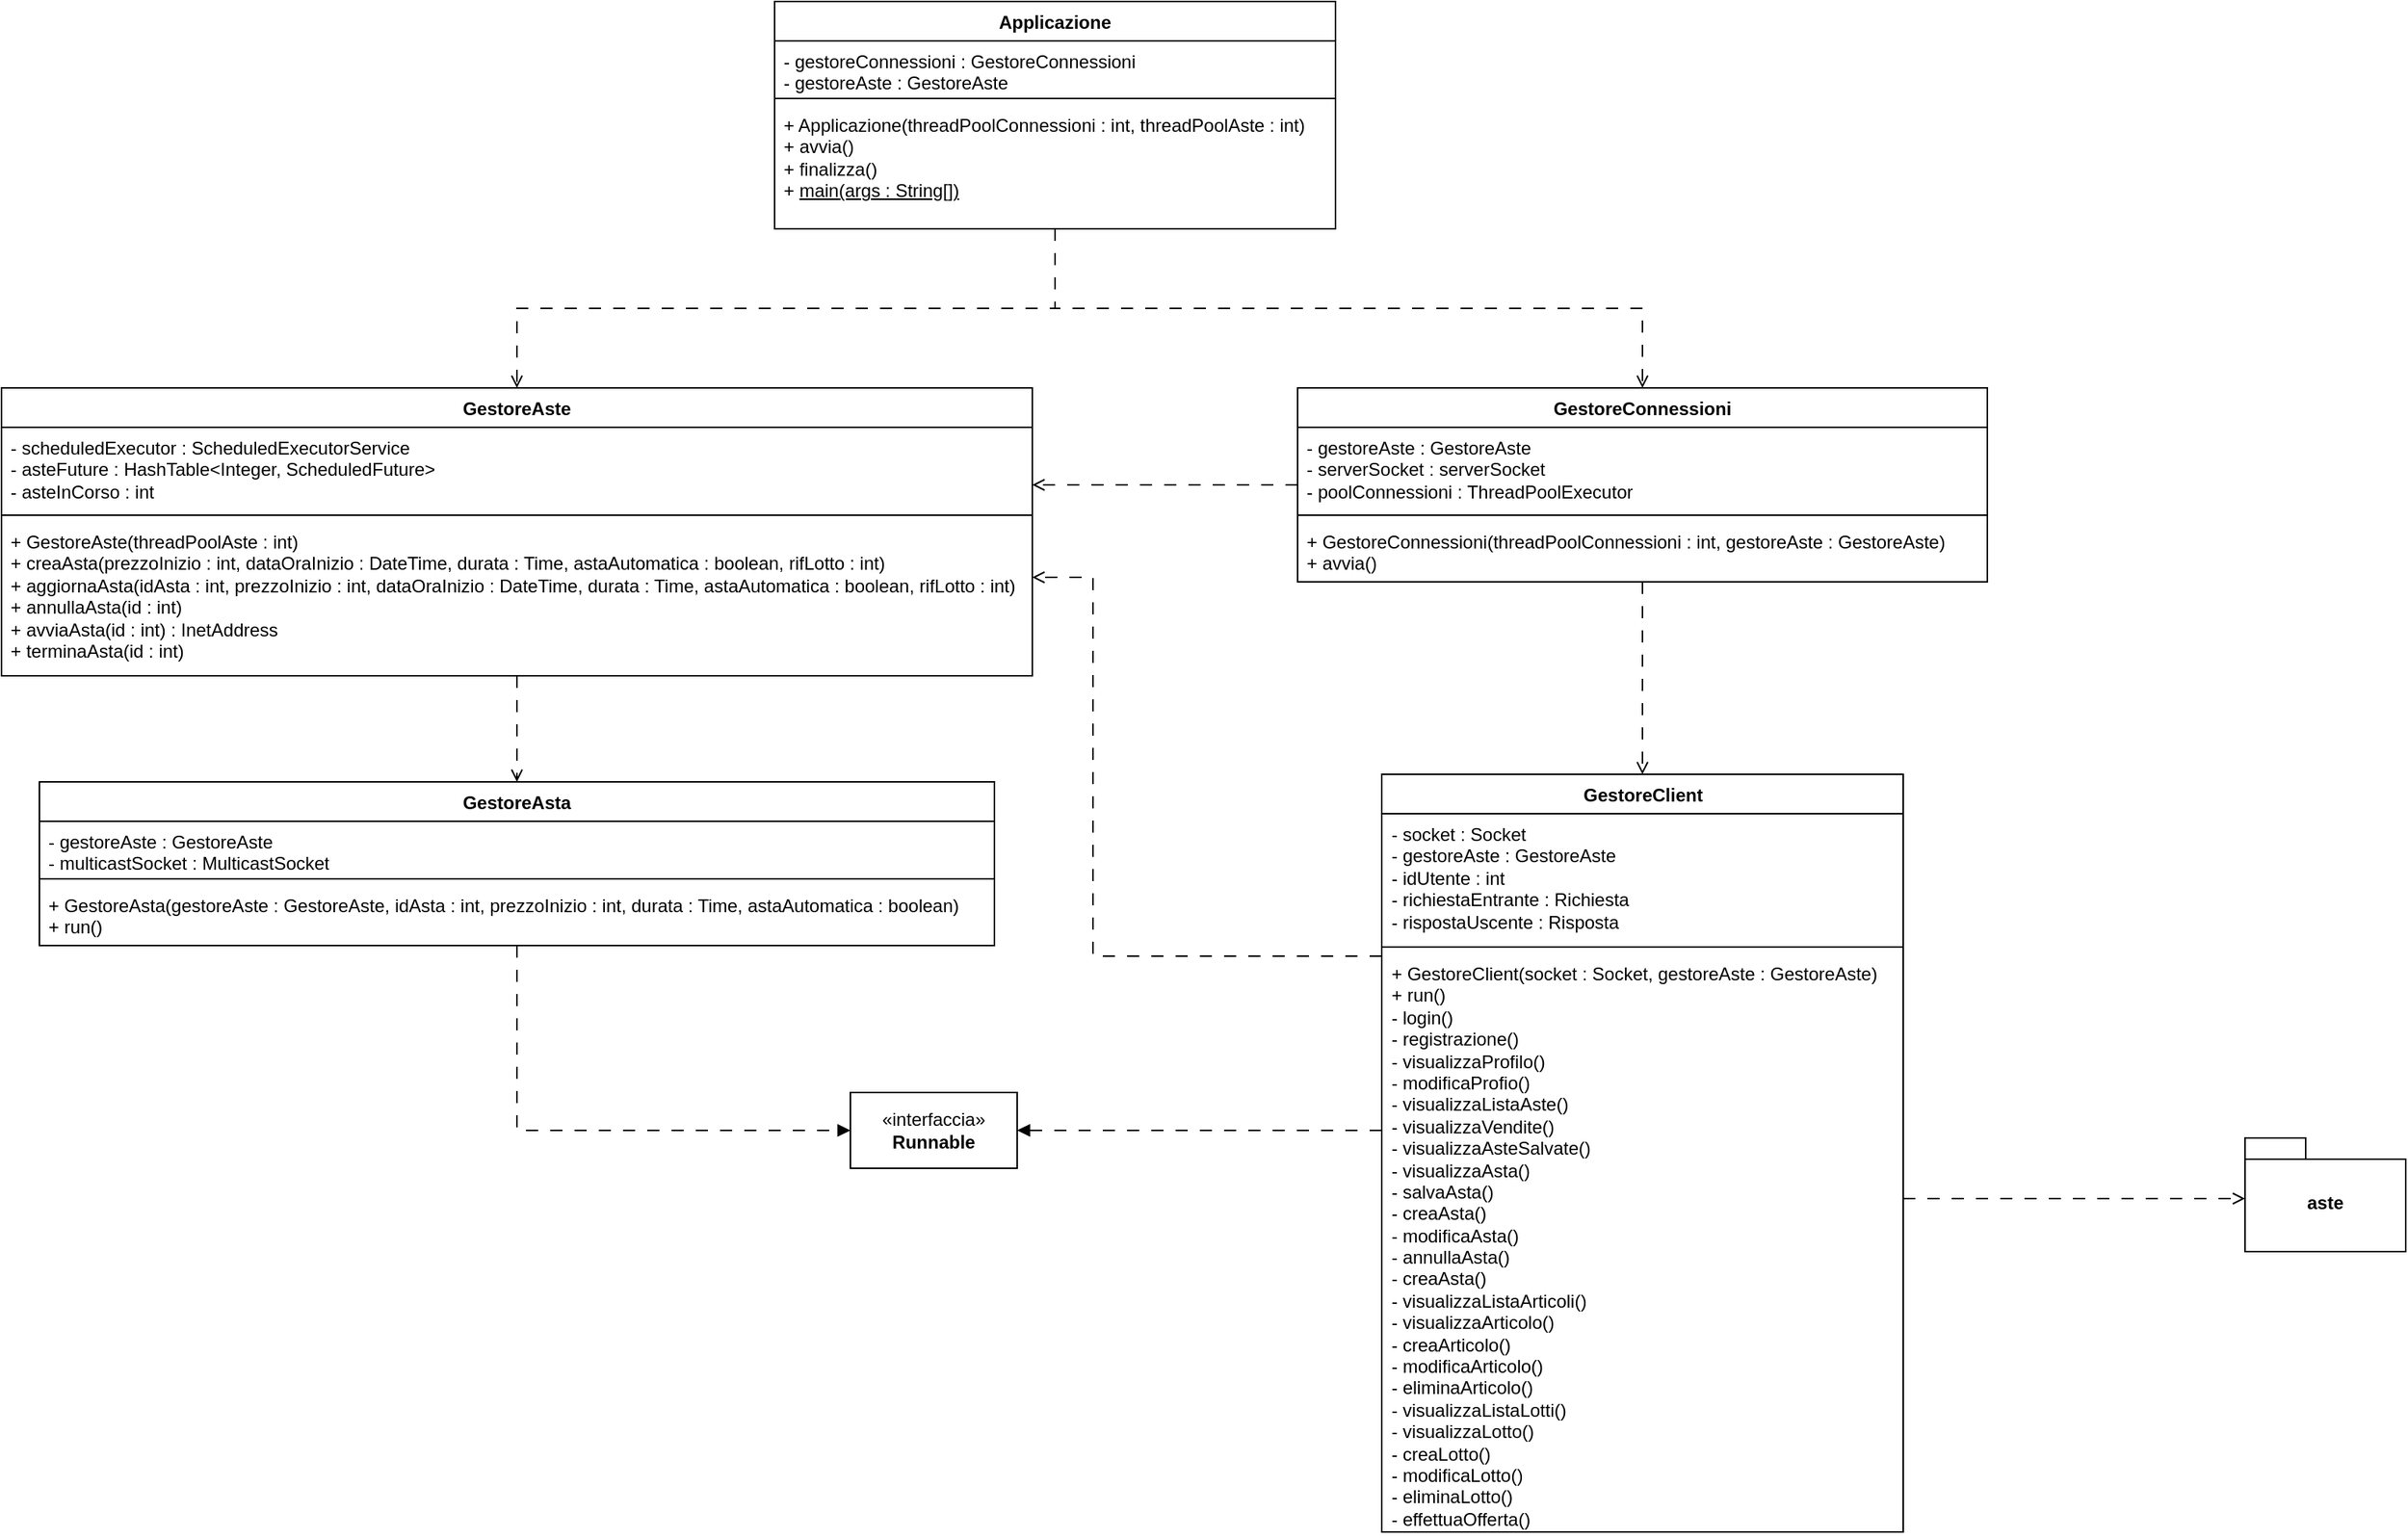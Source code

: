 <mxfile version="24.2.5" type="device">
  <diagram id="C5RBs43oDa-KdzZeNtuy" name="Page-1">
    <mxGraphModel dx="3728" dy="1196" grid="1" gridSize="10" guides="1" tooltips="1" connect="1" arrows="1" fold="1" page="1" pageScale="1" pageWidth="827" pageHeight="1169" math="0" shadow="0">
      <root>
        <mxCell id="WIyWlLk6GJQsqaUBKTNV-0" />
        <mxCell id="WIyWlLk6GJQsqaUBKTNV-1" parent="WIyWlLk6GJQsqaUBKTNV-0" />
        <mxCell id="v3DQ-bfv8pe52D6u4r51-6" style="edgeStyle=elbowEdgeStyle;rounded=0;orthogonalLoop=1;jettySize=auto;html=1;endArrow=open;endFill=0;dashed=1;elbow=vertical;dashPattern=8 8;" parent="WIyWlLk6GJQsqaUBKTNV-1" source="hi6kEQTjurh1hhUJm7Fm-0" target="v3DQ-bfv8pe52D6u4r51-0" edge="1">
          <mxGeometry relative="1" as="geometry" />
        </mxCell>
        <mxCell id="v3DQ-bfv8pe52D6u4r51-7" style="edgeStyle=elbowEdgeStyle;rounded=0;orthogonalLoop=1;jettySize=auto;html=1;endArrow=open;endFill=0;dashed=1;elbow=vertical;dashPattern=8 8;" parent="WIyWlLk6GJQsqaUBKTNV-1" source="hi6kEQTjurh1hhUJm7Fm-0" target="vKtqIuH14qnzgkjS9spN-5" edge="1">
          <mxGeometry relative="1" as="geometry" />
        </mxCell>
        <mxCell id="hi6kEQTjurh1hhUJm7Fm-0" value="Applicazione" style="swimlane;fontStyle=1;align=center;verticalAlign=top;childLayout=stackLayout;horizontal=1;startSize=26;horizontalStack=0;resizeParent=1;resizeParentMax=0;resizeLast=0;collapsible=1;marginBottom=0;whiteSpace=wrap;html=1;" parent="WIyWlLk6GJQsqaUBKTNV-1" vertex="1">
          <mxGeometry x="-640" y="70" width="370" height="150" as="geometry" />
        </mxCell>
        <mxCell id="hi6kEQTjurh1hhUJm7Fm-1" value="&lt;div&gt;- gestoreConnessioni : GestoreConnessioni&lt;/div&gt;&lt;div&gt;- gestoreAste : GestoreAste&lt;/div&gt;" style="text;strokeColor=none;fillColor=none;align=left;verticalAlign=top;spacingLeft=4;spacingRight=4;overflow=hidden;rotatable=0;points=[[0,0.5],[1,0.5]];portConstraint=eastwest;whiteSpace=wrap;html=1;" parent="hi6kEQTjurh1hhUJm7Fm-0" vertex="1">
          <mxGeometry y="26" width="370" height="34" as="geometry" />
        </mxCell>
        <mxCell id="hi6kEQTjurh1hhUJm7Fm-2" value="" style="line;strokeWidth=1;fillColor=none;align=left;verticalAlign=middle;spacingTop=-1;spacingLeft=3;spacingRight=3;rotatable=0;labelPosition=right;points=[];portConstraint=eastwest;strokeColor=inherit;" parent="hi6kEQTjurh1hhUJm7Fm-0" vertex="1">
          <mxGeometry y="60" width="370" height="8" as="geometry" />
        </mxCell>
        <mxCell id="hi6kEQTjurh1hhUJm7Fm-3" value="&lt;div&gt;+ Applicazione(threadPoolConnessioni : int, threadPoolAste : int)&lt;/div&gt;&lt;div&gt;+ avvia()&lt;/div&gt;&lt;div&gt;+ finalizza()&lt;/div&gt;+ &lt;u&gt;main(args : String[])&lt;/u&gt;" style="text;strokeColor=none;fillColor=none;align=left;verticalAlign=top;spacingLeft=4;spacingRight=4;overflow=hidden;rotatable=0;points=[[0,0.5],[1,0.5]];portConstraint=eastwest;whiteSpace=wrap;html=1;" parent="hi6kEQTjurh1hhUJm7Fm-0" vertex="1">
          <mxGeometry y="68" width="370" height="82" as="geometry" />
        </mxCell>
        <mxCell id="pvrtacuWmei6F0Ho8wTy-6" style="edgeStyle=orthogonalEdgeStyle;rounded=0;orthogonalLoop=1;jettySize=auto;html=1;dashed=1;dashPattern=8 8;endArrow=block;endFill=1;" parent="WIyWlLk6GJQsqaUBKTNV-1" source="vKtqIuH14qnzgkjS9spN-1" target="pvrtacuWmei6F0Ho8wTy-4" edge="1">
          <mxGeometry relative="1" as="geometry">
            <Array as="points">
              <mxPoint x="-320" y="815" />
              <mxPoint x="-320" y="815" />
            </Array>
          </mxGeometry>
        </mxCell>
        <mxCell id="5GSIkxVs52MsnFMlGK7l-1" style="edgeStyle=elbowEdgeStyle;rounded=0;orthogonalLoop=1;jettySize=auto;html=1;elbow=vertical;dashed=1;dashPattern=8 8;endArrow=open;endFill=0;" parent="WIyWlLk6GJQsqaUBKTNV-1" target="5GSIkxVs52MsnFMlGK7l-0" edge="1">
          <mxGeometry relative="1" as="geometry">
            <Array as="points">
              <mxPoint x="217" y="860" />
            </Array>
            <mxPoint x="104.5" y="860" as="sourcePoint" />
            <mxPoint x="383" y="950" as="targetPoint" />
          </mxGeometry>
        </mxCell>
        <mxCell id="vKtqIuH14qnzgkjS9spN-1" value="GestoreClient" style="swimlane;fontStyle=1;align=center;verticalAlign=top;childLayout=stackLayout;horizontal=1;startSize=26;horizontalStack=0;resizeParent=1;resizeParentMax=0;resizeLast=0;collapsible=1;marginBottom=0;whiteSpace=wrap;html=1;" parent="WIyWlLk6GJQsqaUBKTNV-1" vertex="1">
          <mxGeometry x="-239.5" y="580" width="344" height="500" as="geometry" />
        </mxCell>
        <mxCell id="vKtqIuH14qnzgkjS9spN-2" value="- socket : Socket&lt;div&gt;- gestoreAste : GestoreAste&lt;br&gt;&lt;div&gt;- idUtente : int&lt;/div&gt;&lt;/div&gt;&lt;div&gt;- richiestaEntrante : Richiesta&lt;/div&gt;&lt;div&gt;- rispostaUscente : Risposta&lt;/div&gt;" style="text;strokeColor=none;fillColor=none;align=left;verticalAlign=top;spacingLeft=4;spacingRight=4;overflow=hidden;rotatable=0;points=[[0,0.5],[1,0.5]];portConstraint=eastwest;whiteSpace=wrap;html=1;" parent="vKtqIuH14qnzgkjS9spN-1" vertex="1">
          <mxGeometry y="26" width="344" height="84" as="geometry" />
        </mxCell>
        <mxCell id="vKtqIuH14qnzgkjS9spN-3" value="" style="line;strokeWidth=1;fillColor=none;align=left;verticalAlign=middle;spacingTop=-1;spacingLeft=3;spacingRight=3;rotatable=0;labelPosition=right;points=[];portConstraint=eastwest;strokeColor=inherit;" parent="vKtqIuH14qnzgkjS9spN-1" vertex="1">
          <mxGeometry y="110" width="344" height="8" as="geometry" />
        </mxCell>
        <mxCell id="vKtqIuH14qnzgkjS9spN-4" value="&lt;div&gt;+ GestoreClient(socket : Socket, gestoreAste : GestoreAste)&lt;/div&gt;&lt;div&gt;+ run()&lt;/div&gt;&lt;div&gt;- login()&lt;/div&gt;&lt;div&gt;- registrazione()&lt;/div&gt;&lt;div&gt;- visualizzaProfilo()&lt;/div&gt;&lt;div&gt;- modificaProfio()&lt;/div&gt;&lt;div&gt;- visualizzaListaAste()&lt;/div&gt;&lt;div&gt;- visualizzaVendite()&lt;/div&gt;&lt;div&gt;- visualizzaAsteSalvate()&lt;/div&gt;&lt;div&gt;- visualizzaAsta()&lt;/div&gt;&lt;div&gt;- salvaAsta()&lt;/div&gt;&lt;div&gt;- creaAsta()&lt;/div&gt;&lt;div&gt;- modificaAsta()&lt;/div&gt;&lt;div&gt;- annullaAsta()&lt;/div&gt;&lt;div&gt;- creaAsta()&lt;/div&gt;&lt;div&gt;- visualizzaListaArticoli()&lt;/div&gt;&lt;div&gt;- visualizzaArticolo()&lt;/div&gt;&lt;div&gt;- creaArticolo()&lt;/div&gt;&lt;div&gt;- modificaArticolo()&lt;/div&gt;&lt;div&gt;- eliminaArticolo()&lt;/div&gt;&lt;div&gt;- visualizzaListaLotti()&lt;/div&gt;&lt;div&gt;- visualizzaLotto()&lt;/div&gt;&lt;div&gt;- creaLotto()&lt;/div&gt;&lt;div&gt;- modificaLotto()&lt;/div&gt;&lt;div&gt;- eliminaLotto()&lt;/div&gt;&lt;div&gt;- effettuaOfferta()&lt;/div&gt;" style="text;strokeColor=none;fillColor=none;align=left;verticalAlign=top;spacingLeft=4;spacingRight=4;overflow=hidden;rotatable=0;points=[[0,0.5],[1,0.5]];portConstraint=eastwest;whiteSpace=wrap;html=1;" parent="vKtqIuH14qnzgkjS9spN-1" vertex="1">
          <mxGeometry y="118" width="344" height="382" as="geometry" />
        </mxCell>
        <mxCell id="vKtqIuH14qnzgkjS9spN-17" style="rounded=0;orthogonalLoop=1;jettySize=auto;html=1;endArrow=open;endFill=0;dashed=1;edgeStyle=elbowEdgeStyle;dashPattern=8 8;" parent="WIyWlLk6GJQsqaUBKTNV-1" source="vKtqIuH14qnzgkjS9spN-5" target="vKtqIuH14qnzgkjS9spN-1" edge="1">
          <mxGeometry relative="1" as="geometry">
            <mxPoint x="-60" y="453" as="sourcePoint" />
            <mxPoint x="-60" y="620" as="targetPoint" />
          </mxGeometry>
        </mxCell>
        <mxCell id="v3DQ-bfv8pe52D6u4r51-8" style="edgeStyle=elbowEdgeStyle;rounded=0;orthogonalLoop=1;jettySize=auto;html=1;endArrow=open;endFill=0;dashed=1;elbow=vertical;dashPattern=8 8;" parent="WIyWlLk6GJQsqaUBKTNV-1" source="vKtqIuH14qnzgkjS9spN-5" target="v3DQ-bfv8pe52D6u4r51-0" edge="1">
          <mxGeometry relative="1" as="geometry" />
        </mxCell>
        <mxCell id="vKtqIuH14qnzgkjS9spN-5" value="GestoreConnessioni" style="swimlane;fontStyle=1;align=center;verticalAlign=top;childLayout=stackLayout;horizontal=1;startSize=26;horizontalStack=0;resizeParent=1;resizeParentMax=0;resizeLast=0;collapsible=1;marginBottom=0;whiteSpace=wrap;html=1;" parent="WIyWlLk6GJQsqaUBKTNV-1" vertex="1">
          <mxGeometry x="-295" y="325" width="455" height="128" as="geometry" />
        </mxCell>
        <mxCell id="vKtqIuH14qnzgkjS9spN-6" value="- gestoreAste : GestoreAste&lt;div&gt;- serverSocket : serverSocket&lt;/div&gt;&lt;div&gt;- poolConnessioni : ThreadPoolExecutor&lt;/div&gt;" style="text;strokeColor=none;fillColor=none;align=left;verticalAlign=top;spacingLeft=4;spacingRight=4;overflow=hidden;rotatable=0;points=[[0,0.5],[1,0.5]];portConstraint=eastwest;whiteSpace=wrap;html=1;" parent="vKtqIuH14qnzgkjS9spN-5" vertex="1">
          <mxGeometry y="26" width="455" height="54" as="geometry" />
        </mxCell>
        <mxCell id="vKtqIuH14qnzgkjS9spN-7" value="" style="line;strokeWidth=1;fillColor=none;align=left;verticalAlign=middle;spacingTop=-1;spacingLeft=3;spacingRight=3;rotatable=0;labelPosition=right;points=[];portConstraint=eastwest;strokeColor=inherit;" parent="vKtqIuH14qnzgkjS9spN-5" vertex="1">
          <mxGeometry y="80" width="455" height="8" as="geometry" />
        </mxCell>
        <mxCell id="vKtqIuH14qnzgkjS9spN-8" value="&lt;div&gt;+ GestoreConnessioni(threadPoolConnessioni : int, gestoreAste : GestoreAste)&lt;/div&gt;&lt;div&gt;+ avvia()&lt;/div&gt;" style="text;strokeColor=none;fillColor=none;align=left;verticalAlign=top;spacingLeft=4;spacingRight=4;overflow=hidden;rotatable=0;points=[[0,0.5],[1,0.5]];portConstraint=eastwest;whiteSpace=wrap;html=1;" parent="vKtqIuH14qnzgkjS9spN-5" vertex="1">
          <mxGeometry y="88" width="455" height="40" as="geometry" />
        </mxCell>
        <mxCell id="Nvwiw0AoSgYkoedcqkDo-0" style="edgeStyle=elbowEdgeStyle;rounded=0;orthogonalLoop=1;jettySize=auto;html=1;dashed=1;dashPattern=8 8;endArrow=open;endFill=0;" edge="1" parent="WIyWlLk6GJQsqaUBKTNV-1" source="v3DQ-bfv8pe52D6u4r51-0" target="v3DQ-bfv8pe52D6u4r51-18">
          <mxGeometry relative="1" as="geometry">
            <Array as="points">
              <mxPoint x="-810" y="550" />
            </Array>
          </mxGeometry>
        </mxCell>
        <mxCell id="v3DQ-bfv8pe52D6u4r51-0" value="GestoreAste" style="swimlane;fontStyle=1;align=center;verticalAlign=top;childLayout=stackLayout;horizontal=1;startSize=26;horizontalStack=0;resizeParent=1;resizeParentMax=0;resizeLast=0;collapsible=1;marginBottom=0;whiteSpace=wrap;html=1;" parent="WIyWlLk6GJQsqaUBKTNV-1" vertex="1">
          <mxGeometry x="-1150" y="325" width="680" height="190" as="geometry" />
        </mxCell>
        <mxCell id="v3DQ-bfv8pe52D6u4r51-1" value="&lt;div&gt;- scheduledExecutor : ScheduledExecutorService&lt;br&gt;&lt;/div&gt;&lt;div&gt;- asteFuture : HashTable&amp;lt;Integer, ScheduledFuture&amp;gt;&lt;/div&gt;&lt;div&gt;- asteInCorso : int&lt;/div&gt;" style="text;strokeColor=none;fillColor=none;align=left;verticalAlign=top;spacingLeft=4;spacingRight=4;overflow=hidden;rotatable=0;points=[[0,0.5],[1,0.5]];portConstraint=eastwest;whiteSpace=wrap;html=1;" parent="v3DQ-bfv8pe52D6u4r51-0" vertex="1">
          <mxGeometry y="26" width="680" height="54" as="geometry" />
        </mxCell>
        <mxCell id="v3DQ-bfv8pe52D6u4r51-2" value="" style="line;strokeWidth=1;fillColor=none;align=left;verticalAlign=middle;spacingTop=-1;spacingLeft=3;spacingRight=3;rotatable=0;labelPosition=right;points=[];portConstraint=eastwest;strokeColor=inherit;" parent="v3DQ-bfv8pe52D6u4r51-0" vertex="1">
          <mxGeometry y="80" width="680" height="8" as="geometry" />
        </mxCell>
        <mxCell id="v3DQ-bfv8pe52D6u4r51-3" value="&lt;div&gt;+ GestoreAste(threadPoolAste : int)&lt;/div&gt;&lt;div&gt;+ creaAsta(prezzoInizio : int, dataOraInizio : DateTime, durata : Time, astaAutomatica : boolean, rifLotto : int)&lt;/div&gt;&lt;div&gt;+ aggiornaAsta(idAsta : int, prezzoInizio : int, dataOraInizio : DateTime, durata : Time, astaAutomatica : boolean, rifLotto : int)&lt;/div&gt;&lt;div&gt;+ annullaAsta(id : int)&lt;/div&gt;&lt;div&gt;+ avviaAsta(id : int) : InetAddress&lt;/div&gt;&lt;div&gt;+ terminaAsta(id : int)&lt;/div&gt;" style="text;strokeColor=none;fillColor=none;align=left;verticalAlign=top;spacingLeft=4;spacingRight=4;overflow=hidden;rotatable=0;points=[[0,0.5],[1,0.5]];portConstraint=eastwest;whiteSpace=wrap;html=1;" parent="v3DQ-bfv8pe52D6u4r51-0" vertex="1">
          <mxGeometry y="88" width="680" height="102" as="geometry" />
        </mxCell>
        <mxCell id="v3DQ-bfv8pe52D6u4r51-11" style="edgeStyle=orthogonalEdgeStyle;rounded=0;orthogonalLoop=1;jettySize=auto;html=1;endArrow=open;endFill=0;dashed=1;elbow=vertical;dashPattern=8 8;" parent="WIyWlLk6GJQsqaUBKTNV-1" source="vKtqIuH14qnzgkjS9spN-1" target="v3DQ-bfv8pe52D6u4r51-0" edge="1">
          <mxGeometry relative="1" as="geometry">
            <mxPoint x="-285" y="394" as="sourcePoint" />
            <mxPoint x="-430" y="394" as="targetPoint" />
            <Array as="points">
              <mxPoint x="-430" y="700" />
              <mxPoint x="-430" y="450" />
            </Array>
          </mxGeometry>
        </mxCell>
        <mxCell id="pvrtacuWmei6F0Ho8wTy-5" style="edgeStyle=orthogonalEdgeStyle;rounded=0;orthogonalLoop=1;jettySize=auto;html=1;dashed=1;dashPattern=8 8;endArrow=block;endFill=1;" parent="WIyWlLk6GJQsqaUBKTNV-1" source="v3DQ-bfv8pe52D6u4r51-18" target="pvrtacuWmei6F0Ho8wTy-4" edge="1">
          <mxGeometry relative="1" as="geometry">
            <Array as="points">
              <mxPoint x="-810" y="815" />
            </Array>
          </mxGeometry>
        </mxCell>
        <mxCell id="v3DQ-bfv8pe52D6u4r51-18" value="GestoreAsta" style="swimlane;fontStyle=1;align=center;verticalAlign=top;childLayout=stackLayout;horizontal=1;startSize=26;horizontalStack=0;resizeParent=1;resizeParentMax=0;resizeLast=0;collapsible=1;marginBottom=0;whiteSpace=wrap;html=1;" parent="WIyWlLk6GJQsqaUBKTNV-1" vertex="1">
          <mxGeometry x="-1125" y="585" width="630" height="108" as="geometry" />
        </mxCell>
        <mxCell id="v3DQ-bfv8pe52D6u4r51-19" value="- gestoreAste : GestoreAste&lt;div&gt;- multicastSocket : MulticastSocket&lt;/div&gt;" style="text;strokeColor=none;fillColor=none;align=left;verticalAlign=top;spacingLeft=4;spacingRight=4;overflow=hidden;rotatable=0;points=[[0,0.5],[1,0.5]];portConstraint=eastwest;whiteSpace=wrap;html=1;" parent="v3DQ-bfv8pe52D6u4r51-18" vertex="1">
          <mxGeometry y="26" width="630" height="34" as="geometry" />
        </mxCell>
        <mxCell id="v3DQ-bfv8pe52D6u4r51-20" value="" style="line;strokeWidth=1;fillColor=none;align=left;verticalAlign=middle;spacingTop=-1;spacingLeft=3;spacingRight=3;rotatable=0;labelPosition=right;points=[];portConstraint=eastwest;strokeColor=inherit;" parent="v3DQ-bfv8pe52D6u4r51-18" vertex="1">
          <mxGeometry y="60" width="630" height="8" as="geometry" />
        </mxCell>
        <mxCell id="v3DQ-bfv8pe52D6u4r51-21" value="+ GestoreAsta(gestoreAste : GestoreAste, idAsta : int, prezzoInizio : int, durata : Time, astaAutomatica : boolean)&lt;div&gt;+ run()&lt;/div&gt;" style="text;strokeColor=none;fillColor=none;align=left;verticalAlign=top;spacingLeft=4;spacingRight=4;overflow=hidden;rotatable=0;points=[[0,0.5],[1,0.5]];portConstraint=eastwest;whiteSpace=wrap;html=1;" parent="v3DQ-bfv8pe52D6u4r51-18" vertex="1">
          <mxGeometry y="68" width="630" height="40" as="geometry" />
        </mxCell>
        <mxCell id="pvrtacuWmei6F0Ho8wTy-4" value="«interfaccia»&lt;br&gt;&lt;b&gt;Runnable&lt;/b&gt;" style="html=1;whiteSpace=wrap;" parent="WIyWlLk6GJQsqaUBKTNV-1" vertex="1">
          <mxGeometry x="-590" y="790" width="110" height="50" as="geometry" />
        </mxCell>
        <mxCell id="5GSIkxVs52MsnFMlGK7l-0" value="aste" style="shape=folder;fontStyle=1;spacingTop=10;tabWidth=40;tabHeight=14;tabPosition=left;html=1;whiteSpace=wrap;" parent="WIyWlLk6GJQsqaUBKTNV-1" vertex="1">
          <mxGeometry x="330" y="820" width="106" height="75" as="geometry" />
        </mxCell>
      </root>
    </mxGraphModel>
  </diagram>
</mxfile>
